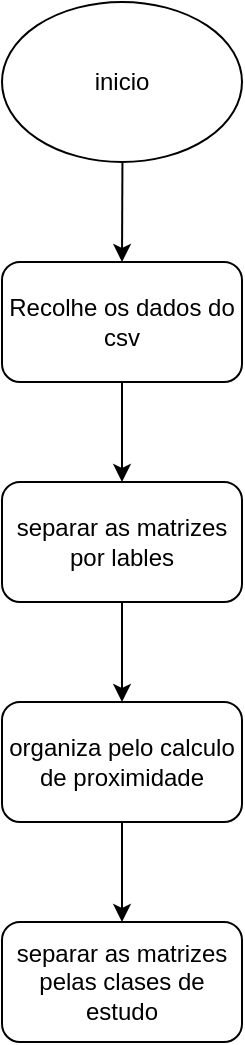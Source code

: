 <mxfile>
    <diagram id="DpSimkCmrvJZ03SCGObl" name="Page-1">
        <mxGraphModel dx="759" dy="616" grid="1" gridSize="10" guides="1" tooltips="1" connect="1" arrows="1" fold="1" page="1" pageScale="1" pageWidth="850" pageHeight="1100" math="0" shadow="0">
            <root>
                <mxCell id="0"/>
                <mxCell id="1" parent="0"/>
                <mxCell id="6" value="" style="edgeStyle=none;html=1;" edge="1" parent="1" source="3" target="5">
                    <mxGeometry relative="1" as="geometry"/>
                </mxCell>
                <mxCell id="3" value="inicio" style="ellipse;whiteSpace=wrap;html=1;" vertex="1" parent="1">
                    <mxGeometry x="305" y="90" width="120" height="80" as="geometry"/>
                </mxCell>
                <mxCell id="8" value="" style="edgeStyle=none;html=1;" edge="1" parent="1" source="5" target="7">
                    <mxGeometry relative="1" as="geometry"/>
                </mxCell>
                <mxCell id="5" value="Recolhe os dados do csv" style="rounded=1;whiteSpace=wrap;html=1;" vertex="1" parent="1">
                    <mxGeometry x="305" y="220" width="120" height="60" as="geometry"/>
                </mxCell>
                <mxCell id="10" value="" style="edgeStyle=none;html=1;" edge="1" parent="1" source="7" target="9">
                    <mxGeometry relative="1" as="geometry"/>
                </mxCell>
                <mxCell id="7" value="separar as matrizes por lables" style="rounded=1;whiteSpace=wrap;html=1;" vertex="1" parent="1">
                    <mxGeometry x="305" y="330" width="120" height="60" as="geometry"/>
                </mxCell>
                <mxCell id="12" value="" style="edgeStyle=none;html=1;" edge="1" parent="1" source="9" target="11">
                    <mxGeometry relative="1" as="geometry"/>
                </mxCell>
                <mxCell id="9" value="organiza pelo calculo de proximidade" style="rounded=1;whiteSpace=wrap;html=1;" vertex="1" parent="1">
                    <mxGeometry x="305" y="440" width="120" height="60" as="geometry"/>
                </mxCell>
                <mxCell id="11" value="separar as matrizes pelas clases de estudo" style="rounded=1;whiteSpace=wrap;html=1;" vertex="1" parent="1">
                    <mxGeometry x="305" y="550" width="120" height="60" as="geometry"/>
                </mxCell>
            </root>
        </mxGraphModel>
    </diagram>
</mxfile>